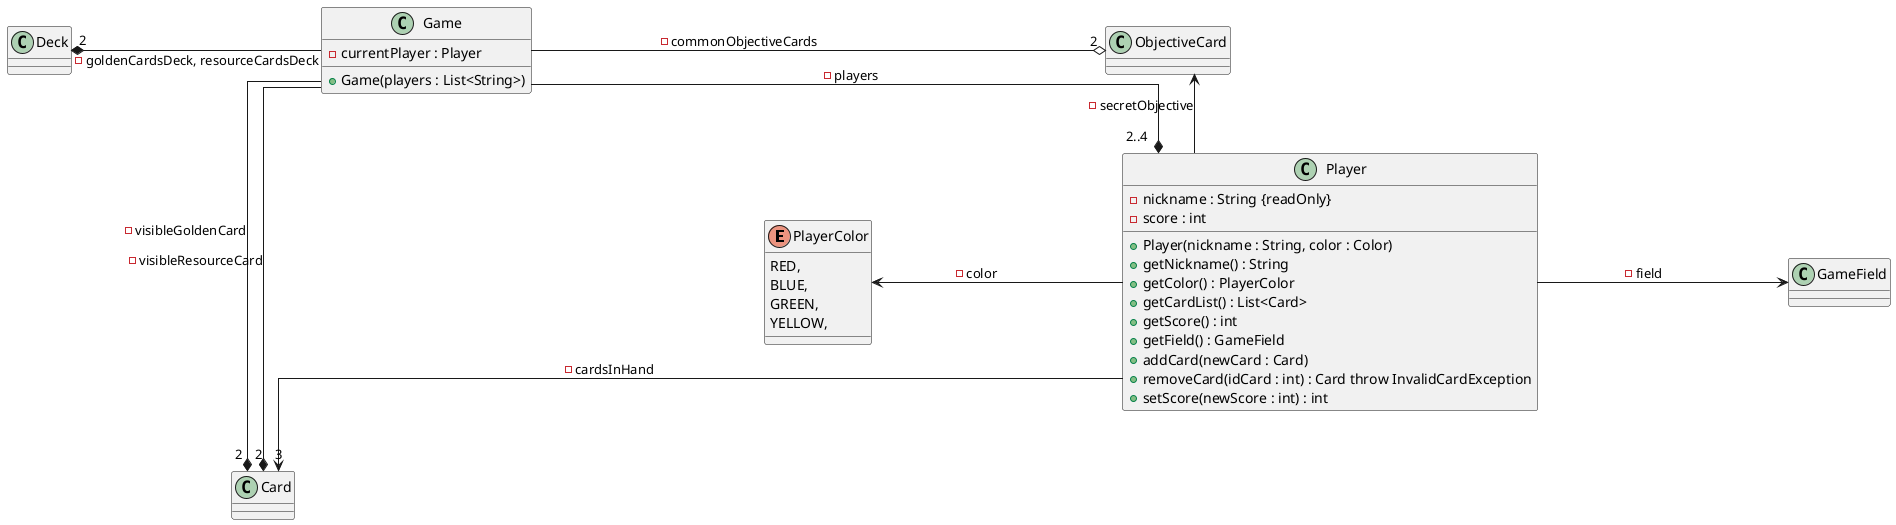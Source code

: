 @startuml

!startsub GAME
skinparam linetype ortho
skinparam nodesep 250
skinparam ranksep 60

enum PlayerColor {
    RED,
    BLUE,
    GREEN,
    YELLOW,
}

class Game {
    - currentPlayer : Player
    + Game(players : List<String>)
}

class Player {
    - nickname : String {readOnly}
    - score : int
    + Player(nickname : String, color : Color)
    + getNickname() : String
    + getColor() : PlayerColor
    + getCardList() : List<Card>
    + getScore() : int
    + getField() : GameField
    + addCard(newCard : Card)
    + removeCard(idCard : int) : Card throw InvalidCardException
    + setScore(newScore : int) : int
}
'note top: getCardList() returns card in the same position used by removeCard()

Player -l-> PlayerColor : - color
Player -u-> ObjectiveCard : - secretObjective
Player --> "3" Card : - cardsInHand
Player -r-> GameField : -field

Game -d-* "2..4" Player : - players
Game -l-* "2" Deck : - goldenCardsDeck, resourceCardsDeck
Game --* "2" Card : - visibleGoldenCard
Game --* "2" Card : - visibleResourceCard
Game -r-o "2" ObjectiveCard : - commonObjectiveCards

!endsub

@enduml